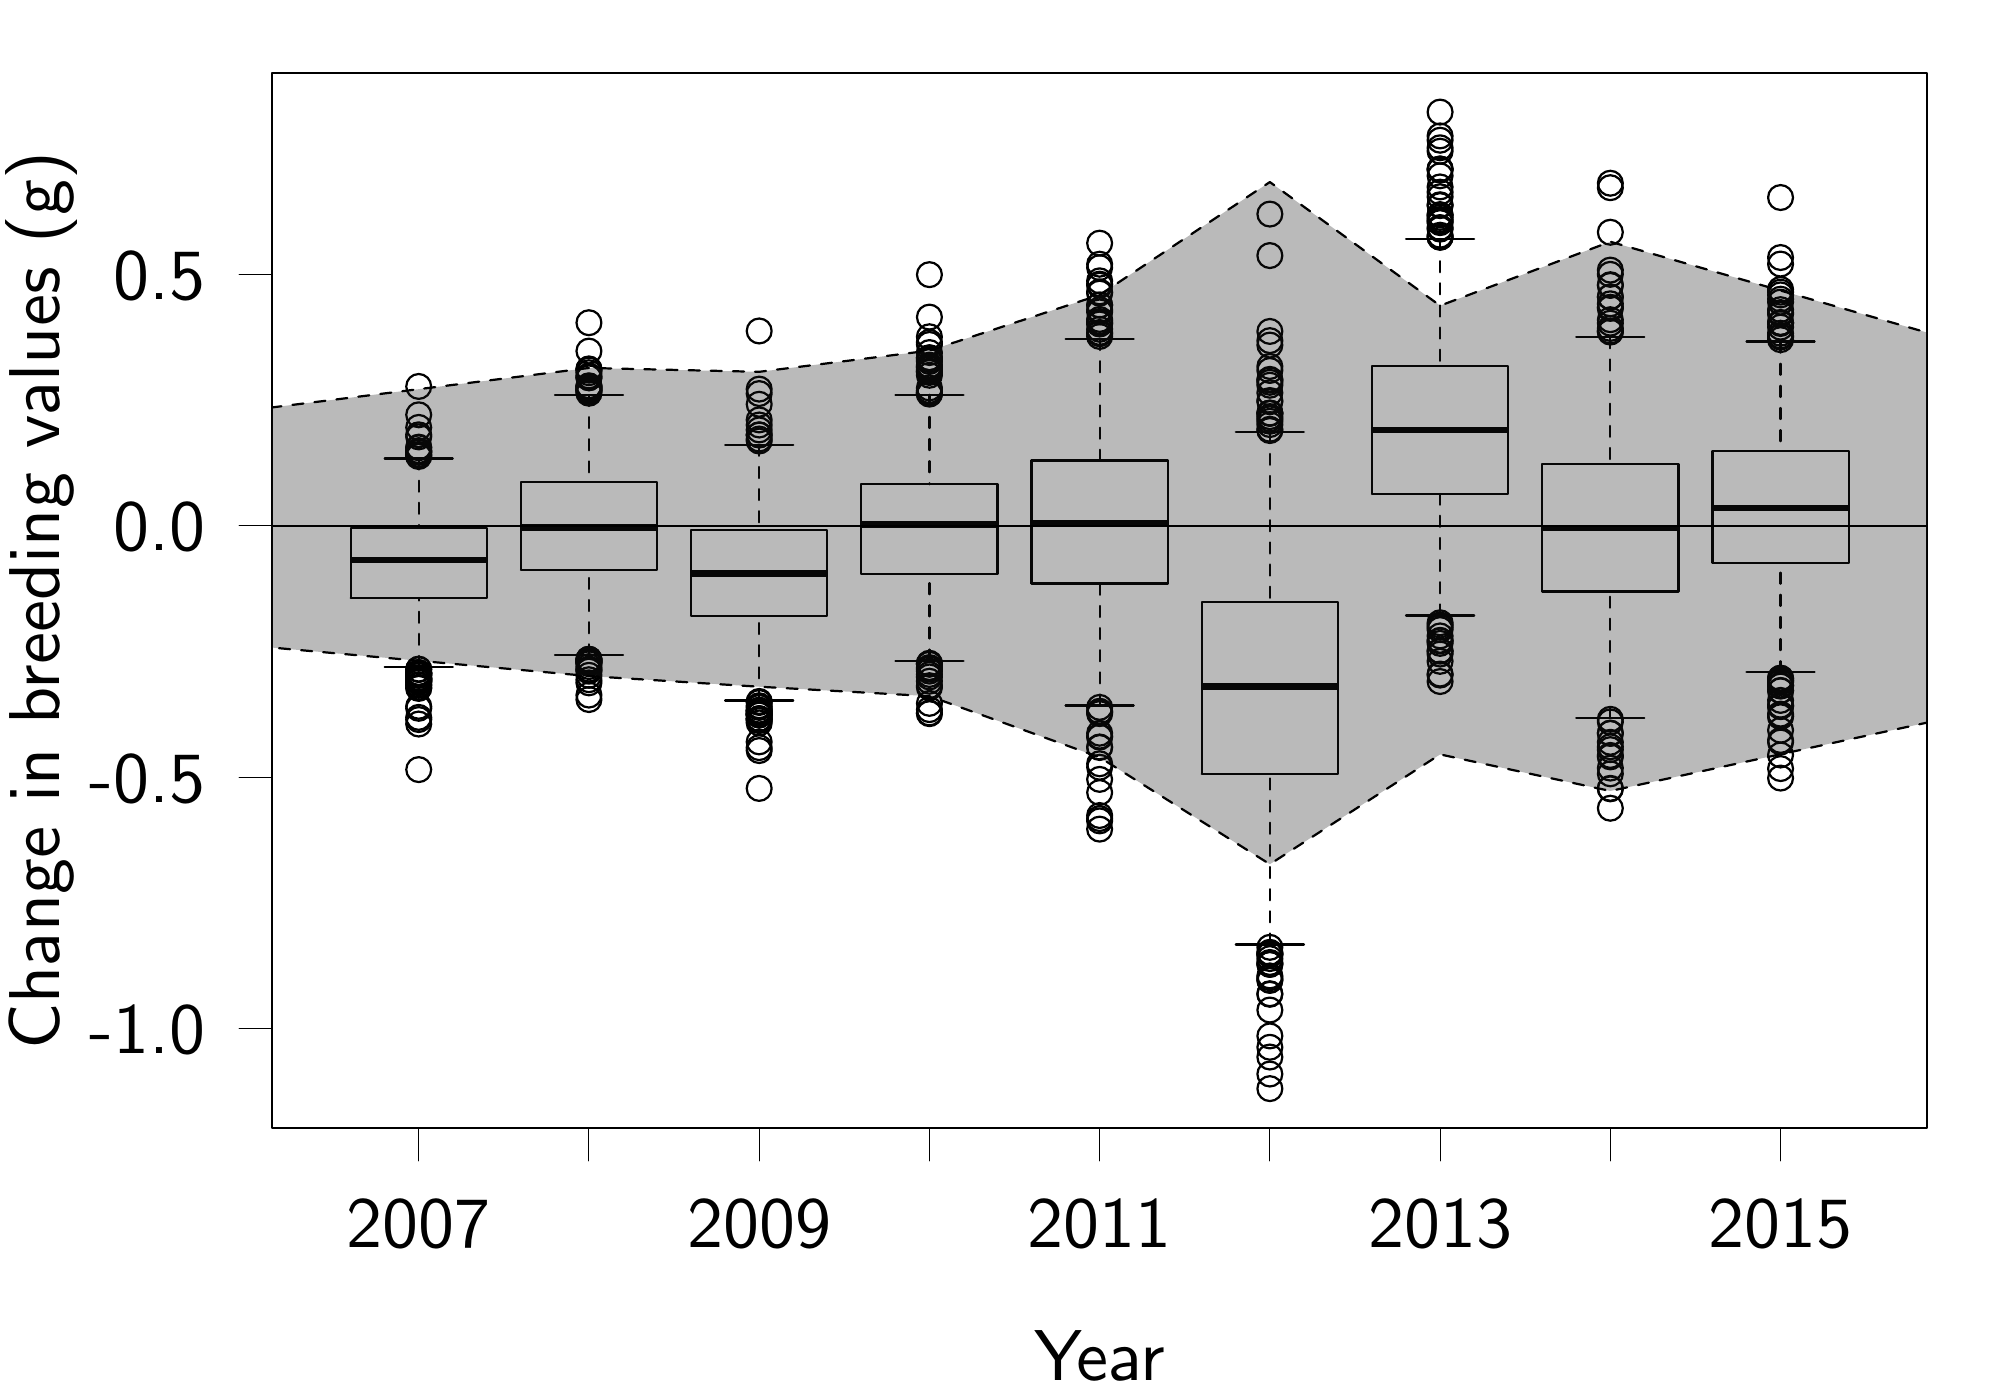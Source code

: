 % Created by tikzDevice version 0.10.1 on 2016-07-22 14:12:04
% !TEX encoding = UTF-8 Unicode
\documentclass{article}
\nonstopmode

\usepackage{tikz}

\usepackage[active,tightpage,psfixbb]{preview}

\PreviewEnvironment{pgfpicture}

\setlength\PreviewBorder{0pt}

\newcommand{\SweaveOpts}[1]{}  % do not interfere with LaTeX
\newcommand{\SweaveInput}[1]{} % because they are not real TeX commands
\newcommand{\Sexpr}[1]{}       % will only be parsed by R



\usepackage{booktabs}

\usepackage{wasysym}
\renewcommand{\familydefault}{\sfdefault}



\begin{document}

\begin{tikzpicture}[x=1pt,y=1pt]
\definecolor{fillColor}{RGB}{255,255,255}
\path[use as bounding box,fill=fillColor,fill opacity=0.00] (0,0) rectangle (722.70,505.89);
\begin{scope}
\path[clip] ( 98.40, 98.40) rectangle (696.30,479.49);
\definecolor{drawColor}{RGB}{0,0,0}

\path[draw=drawColor,line width= 2.4pt,line join=round] (126.70,303.58) -- (175.91,303.58);

\path[draw=drawColor,line width= 0.8pt,dash pattern=on 4pt off 4pt ,line join=round,line cap=round] (151.30,264.86) -- (151.30,289.79);

\path[draw=drawColor,line width= 0.8pt,dash pattern=on 4pt off 4pt ,line join=round,line cap=round] (151.30,340.21) -- (151.30,315.17);

\path[draw=drawColor,line width= 0.8pt,line join=round,line cap=round] (139.00,264.86) -- (163.60,264.86);

\path[draw=drawColor,line width= 0.8pt,line join=round,line cap=round] (139.00,340.21) -- (163.60,340.21);

\path[draw=drawColor,line width= 0.8pt,line join=round,line cap=round] (126.70,289.79) --
	(175.91,289.79) --
	(175.91,315.17) --
	(126.70,315.17) --
	(126.70,289.79);

\path[draw=drawColor,line width= 0.8pt,line join=round,line cap=round] (151.30,258.24) circle (  4.50);

\path[draw=drawColor,line width= 0.8pt,line join=round,line cap=round] (151.30,249.94) circle (  4.50);

\path[draw=drawColor,line width= 0.8pt,line join=round,line cap=round] (151.30,261.02) circle (  4.50);

\path[draw=drawColor,line width= 0.8pt,line join=round,line cap=round] (151.30,259.87) circle (  4.50);

\path[draw=drawColor,line width= 0.8pt,line join=round,line cap=round] (151.30,264.10) circle (  4.50);

\path[draw=drawColor,line width= 0.8pt,line join=round,line cap=round] (151.30,262.54) circle (  4.50);

\path[draw=drawColor,line width= 0.8pt,line join=round,line cap=round] (151.30,262.71) circle (  4.50);

\path[draw=drawColor,line width= 0.8pt,line join=round,line cap=round] (151.30,260.78) circle (  4.50);

\path[draw=drawColor,line width= 0.8pt,line join=round,line cap=round] (151.30,259.31) circle (  4.50);

\path[draw=drawColor,line width= 0.8pt,line join=round,line cap=round] (151.30,260.52) circle (  4.50);

\path[draw=drawColor,line width= 0.8pt,line join=round,line cap=round] (151.30,258.49) circle (  4.50);

\path[draw=drawColor,line width= 0.8pt,line join=round,line cap=round] (151.30,260.10) circle (  4.50);

\path[draw=drawColor,line width= 0.8pt,line join=round,line cap=round] (151.30,263.94) circle (  4.50);

\path[draw=drawColor,line width= 0.8pt,line join=round,line cap=round] (151.30,262.35) circle (  4.50);

\path[draw=drawColor,line width= 0.8pt,line join=round,line cap=round] (151.30,340.94) circle (  4.50);

\path[draw=drawColor,line width= 0.8pt,line join=round,line cap=round] (151.30,262.88) circle (  4.50);

\path[draw=drawColor,line width= 0.8pt,line join=round,line cap=round] (151.30,262.69) circle (  4.50);

\path[draw=drawColor,line width= 0.8pt,line join=round,line cap=round] (151.30,259.59) circle (  4.50);

\path[draw=drawColor,line width= 0.8pt,line join=round,line cap=round] (151.30,342.84) circle (  4.50);

\path[draw=drawColor,line width= 0.8pt,line join=round,line cap=round] (151.30,261.83) circle (  4.50);

\path[draw=drawColor,line width= 0.8pt,line join=round,line cap=round] (151.30,260.34) circle (  4.50);

\path[draw=drawColor,line width= 0.8pt,line join=round,line cap=round] (151.30,366.24) circle (  4.50);

\path[draw=drawColor,line width= 0.8pt,line join=round,line cap=round] (151.30,262.26) circle (  4.50);

\path[draw=drawColor,line width= 0.8pt,line join=round,line cap=round] (151.30,246.66) circle (  4.50);

\path[draw=drawColor,line width= 0.8pt,line join=round,line cap=round] (151.30,343.05) circle (  4.50);

\path[draw=drawColor,line width= 0.8pt,line join=round,line cap=round] (151.30,348.02) circle (  4.50);

\path[draw=drawColor,line width= 0.8pt,line join=round,line cap=round] (151.30,342.46) circle (  4.50);

\path[draw=drawColor,line width= 0.8pt,line join=round,line cap=round] (151.30,257.14) circle (  4.50);

\path[draw=drawColor,line width= 0.8pt,line join=round,line cap=round] (151.30,259.84) circle (  4.50);

\path[draw=drawColor,line width= 0.8pt,line join=round,line cap=round] (151.30,341.67) circle (  4.50);

\path[draw=drawColor,line width= 0.8pt,line join=round,line cap=round] (151.30,257.53) circle (  4.50);

\path[draw=drawColor,line width= 0.8pt,line join=round,line cap=round] (151.30,348.76) circle (  4.50);

\path[draw=drawColor,line width= 0.8pt,line join=round,line cap=round] (151.30,261.88) circle (  4.50);

\path[draw=drawColor,line width= 0.8pt,line join=round,line cap=round] (151.30,227.79) circle (  4.50);

\path[draw=drawColor,line width= 0.8pt,line join=round,line cap=round] (151.30,351.44) circle (  4.50);

\path[draw=drawColor,line width= 0.8pt,line join=round,line cap=round] (151.30,244.26) circle (  4.50);

\path[draw=drawColor,line width= 0.8pt,line join=round,line cap=round] (151.30,341.38) circle (  4.50);

\path[draw=drawColor,line width= 0.8pt,line join=round,line cap=round] (151.30,342.50) circle (  4.50);

\path[draw=drawColor,line width= 0.8pt,line join=round,line cap=round] (151.30,245.88) circle (  4.50);

\path[draw=drawColor,line width= 0.8pt,line join=round,line cap=round] (151.30,356.00) circle (  4.50);

\path[draw=drawColor,line width= 0.8pt,line join=round,line cap=round] (151.30,344.07) circle (  4.50);

\path[draw=drawColor,line width= 0.8pt,line join=round,line cap=round] (151.30,260.68) circle (  4.50);

\path[draw=drawColor,line width= 0.8pt,line join=round,line cap=round] (151.30,250.66) circle (  4.50);

\path[draw=drawColor,line width= 0.8pt,line join=round,line cap=round] (151.30,344.31) circle (  4.50);

\path[draw=drawColor,line width= 2.4pt,line join=round] (188.21,315.28) -- (237.42,315.28);

\path[draw=drawColor,line width= 0.8pt,dash pattern=on 4pt off 4pt ,line join=round,line cap=round] (212.81,269.07) -- (212.81,300.01);

\path[draw=drawColor,line width= 0.8pt,dash pattern=on 4pt off 4pt ,line join=round,line cap=round] (212.81,363.18) -- (212.81,331.61);

\path[draw=drawColor,line width= 0.8pt,line join=round,line cap=round] (200.51,269.07) -- (225.12,269.07);

\path[draw=drawColor,line width= 0.8pt,line join=round,line cap=round] (200.51,363.18) -- (225.12,363.18);

\path[draw=drawColor,line width= 0.8pt,line join=round,line cap=round] (188.21,300.01) --
	(237.42,300.01) --
	(237.42,331.61) --
	(188.21,331.61) --
	(188.21,300.01);

\path[draw=drawColor,line width= 0.8pt,line join=round,line cap=round] (212.81,267.39) circle (  4.50);

\path[draw=drawColor,line width= 0.8pt,line join=round,line cap=round] (212.81,371.20) circle (  4.50);

\path[draw=drawColor,line width= 0.8pt,line join=round,line cap=round] (212.81,366.30) circle (  4.50);

\path[draw=drawColor,line width= 0.8pt,line join=round,line cap=round] (212.81,266.03) circle (  4.50);

\path[draw=drawColor,line width= 0.8pt,line join=round,line cap=round] (212.81,263.80) circle (  4.50);

\path[draw=drawColor,line width= 0.8pt,line join=round,line cap=round] (212.81,267.68) circle (  4.50);

\path[draw=drawColor,line width= 0.8pt,line join=round,line cap=round] (212.81,267.60) circle (  4.50);

\path[draw=drawColor,line width= 0.8pt,line join=round,line cap=round] (212.81,372.15) circle (  4.50);

\path[draw=drawColor,line width= 0.8pt,line join=round,line cap=round] (212.81,266.82) circle (  4.50);

\path[draw=drawColor,line width= 0.8pt,line join=round,line cap=round] (212.81,267.56) circle (  4.50);

\path[draw=drawColor,line width= 0.8pt,line join=round,line cap=round] (212.81,363.80) circle (  4.50);

\path[draw=drawColor,line width= 0.8pt,line join=round,line cap=round] (212.81,379.02) circle (  4.50);

\path[draw=drawColor,line width= 0.8pt,line join=round,line cap=round] (212.81,364.88) circle (  4.50);

\path[draw=drawColor,line width= 0.8pt,line join=round,line cap=round] (212.81,370.06) circle (  4.50);

\path[draw=drawColor,line width= 0.8pt,line join=round,line cap=round] (212.81,389.27) circle (  4.50);

\path[draw=drawColor,line width= 0.8pt,line join=round,line cap=round] (212.81,364.45) circle (  4.50);

\path[draw=drawColor,line width= 0.8pt,line join=round,line cap=round] (212.81,366.48) circle (  4.50);

\path[draw=drawColor,line width= 0.8pt,line join=round,line cap=round] (212.81,372.57) circle (  4.50);

\path[draw=drawColor,line width= 0.8pt,line join=round,line cap=round] (212.81,266.69) circle (  4.50);

\path[draw=drawColor,line width= 0.8pt,line join=round,line cap=round] (212.81,253.11) circle (  4.50);

\path[draw=drawColor,line width= 0.8pt,line join=round,line cap=round] (212.81,365.33) circle (  4.50);

\path[draw=drawColor,line width= 0.8pt,line join=round,line cap=round] (212.81,369.48) circle (  4.50);

\path[draw=drawColor,line width= 0.8pt,line join=round,line cap=round] (212.81,260.27) circle (  4.50);

\path[draw=drawColor,line width= 0.8pt,line join=round,line cap=round] (212.81,369.35) circle (  4.50);

\path[draw=drawColor,line width= 0.8pt,line join=round,line cap=round] (212.81,365.90) circle (  4.50);

\path[draw=drawColor,line width= 0.8pt,line join=round,line cap=round] (212.81,259.15) circle (  4.50);

\path[draw=drawColor,line width= 0.8pt,line join=round,line cap=round] (212.81,263.36) circle (  4.50);

\path[draw=drawColor,line width= 0.8pt,line join=round,line cap=round] (212.81,264.14) circle (  4.50);

\path[draw=drawColor,line width= 0.8pt,line join=round,line cap=round] (212.81,365.07) circle (  4.50);

\path[draw=drawColor,line width= 0.8pt,line join=round,line cap=round] (212.81,266.49) circle (  4.50);

\path[draw=drawColor,line width= 0.8pt,line join=round,line cap=round] (212.81,372.30) circle (  4.50);

\path[draw=drawColor,line width= 0.8pt,line join=round,line cap=round] (212.81,265.03) circle (  4.50);

\path[draw=drawColor,line width= 0.8pt,line join=round,line cap=round] (212.81,261.87) circle (  4.50);

\path[draw=drawColor,line width= 0.8pt,line join=round,line cap=round] (212.81,366.13) circle (  4.50);

\path[draw=drawColor,line width= 0.8pt,line join=round,line cap=round] (212.81,254.72) circle (  4.50);

\path[draw=drawColor,line width= 0.8pt,line join=round,line cap=round] (212.81,266.72) circle (  4.50);

\path[draw=drawColor,line width= 0.8pt,line join=round,line cap=round] (212.81,365.04) circle (  4.50);

\path[draw=drawColor,line width= 2.4pt,line join=round] (249.72,298.64) -- (298.93,298.64);

\path[draw=drawColor,line width= 0.8pt,dash pattern=on 4pt off 4pt ,line join=round,line cap=round] (274.33,252.75) -- (274.33,283.43);

\path[draw=drawColor,line width= 0.8pt,dash pattern=on 4pt off 4pt ,line join=round,line cap=round] (274.33,345.16) -- (274.33,314.34);

\path[draw=drawColor,line width= 0.8pt,line join=round,line cap=round] (262.02,252.75) -- (286.63,252.75);

\path[draw=drawColor,line width= 0.8pt,line join=round,line cap=round] (262.02,345.16) -- (286.63,345.16);

\path[draw=drawColor,line width= 0.8pt,line join=round,line cap=round] (249.72,283.43) --
	(298.93,283.43) --
	(298.93,314.34) --
	(249.72,314.34) --
	(249.72,283.43);

\path[draw=drawColor,line width= 0.8pt,line join=round,line cap=round] (274.33,247.51) circle (  4.50);

\path[draw=drawColor,line width= 0.8pt,line join=round,line cap=round] (274.33,237.81) circle (  4.50);

\path[draw=drawColor,line width= 0.8pt,line join=round,line cap=round] (274.33,348.68) circle (  4.50);

\path[draw=drawColor,line width= 0.8pt,line join=round,line cap=round] (274.33,246.12) circle (  4.50);

\path[draw=drawColor,line width= 0.8pt,line join=round,line cap=round] (274.33,247.59) circle (  4.50);

\path[draw=drawColor,line width= 0.8pt,line join=round,line cap=round] (274.33,248.08) circle (  4.50);

\path[draw=drawColor,line width= 0.8pt,line join=round,line cap=round] (274.33,234.68) circle (  4.50);

\path[draw=drawColor,line width= 0.8pt,line join=round,line cap=round] (274.33,365.28) circle (  4.50);

\path[draw=drawColor,line width= 0.8pt,line join=round,line cap=round] (274.33,249.15) circle (  4.50);

\path[draw=drawColor,line width= 0.8pt,line join=round,line cap=round] (274.33,359.80) circle (  4.50);

\path[draw=drawColor,line width= 0.8pt,line join=round,line cap=round] (274.33,352.31) circle (  4.50);

\path[draw=drawColor,line width= 0.8pt,line join=round,line cap=round] (274.33,350.53) circle (  4.50);

\path[draw=drawColor,line width= 0.8pt,line join=round,line cap=round] (274.33,250.87) circle (  4.50);

\path[draw=drawColor,line width= 0.8pt,line join=round,line cap=round] (274.33,348.77) circle (  4.50);

\path[draw=drawColor,line width= 0.8pt,line join=round,line cap=round] (274.33,246.23) circle (  4.50);

\path[draw=drawColor,line width= 0.8pt,line join=round,line cap=round] (274.33,248.63) circle (  4.50);

\path[draw=drawColor,line width= 0.8pt,line join=round,line cap=round] (274.33,220.99) circle (  4.50);

\path[draw=drawColor,line width= 0.8pt,line join=round,line cap=round] (274.33,250.25) circle (  4.50);

\path[draw=drawColor,line width= 0.8pt,line join=round,line cap=round] (274.33,347.24) circle (  4.50);

\path[draw=drawColor,line width= 0.8pt,line join=round,line cap=round] (274.33,235.73) circle (  4.50);

\path[draw=drawColor,line width= 0.8pt,line join=round,line cap=round] (274.33,247.66) circle (  4.50);

\path[draw=drawColor,line width= 0.8pt,line join=round,line cap=round] (274.33,246.13) circle (  4.50);

\path[draw=drawColor,line width= 0.8pt,line join=round,line cap=round] (274.33,249.27) circle (  4.50);

\path[draw=drawColor,line width= 0.8pt,line join=round,line cap=round] (274.33,248.15) circle (  4.50);

\path[draw=drawColor,line width= 0.8pt,line join=round,line cap=round] (274.33,252.04) circle (  4.50);

\path[draw=drawColor,line width= 0.8pt,line join=round,line cap=round] (274.33,245.50) circle (  4.50);

\path[draw=drawColor,line width= 0.8pt,line join=round,line cap=round] (274.33,252.42) circle (  4.50);

\path[draw=drawColor,line width= 0.8pt,line join=round,line cap=round] (274.33,346.52) circle (  4.50);

\path[draw=drawColor,line width= 0.8pt,line join=round,line cap=round] (274.33,354.15) circle (  4.50);

\path[draw=drawColor,line width= 0.8pt,line join=round,line cap=round] (274.33,247.68) circle (  4.50);

\path[draw=drawColor,line width= 0.8pt,line join=round,line cap=round] (274.33,363.67) circle (  4.50);

\path[draw=drawColor,line width= 0.8pt,line join=round,line cap=round] (274.33,244.65) circle (  4.50);

\path[draw=drawColor,line width= 0.8pt,line join=round,line cap=round] (274.33,248.99) circle (  4.50);

\path[draw=drawColor,line width= 0.8pt,line join=round,line cap=round] (274.33,386.29) circle (  4.50);

\path[draw=drawColor,line width= 2.4pt,line join=round] (311.23,316.25) -- (360.44,316.25);

\path[draw=drawColor,line width= 0.8pt,dash pattern=on 4pt off 4pt ,line join=round,line cap=round] (335.84,267.17) -- (335.84,298.58);

\path[draw=drawColor,line width= 0.8pt,dash pattern=on 4pt off 4pt ,line join=round,line cap=round] (335.84,363.24) -- (335.84,330.92);

\path[draw=drawColor,line width= 0.8pt,line join=round,line cap=round] (323.54,267.17) -- (348.14,267.17);

\path[draw=drawColor,line width= 0.8pt,line join=round,line cap=round] (323.54,363.24) -- (348.14,363.24);

\path[draw=drawColor,line width= 0.8pt,line join=round,line cap=round] (311.23,298.58) --
	(360.44,298.58) --
	(360.44,330.92) --
	(311.23,330.92) --
	(311.23,298.58);

\path[draw=drawColor,line width= 0.8pt,line join=round,line cap=round] (335.84,363.90) circle (  4.50);

\path[draw=drawColor,line width= 0.8pt,line join=round,line cap=round] (335.84,365.69) circle (  4.50);

\path[draw=drawColor,line width= 0.8pt,line join=round,line cap=round] (335.84,381.42) circle (  4.50);

\path[draw=drawColor,line width= 0.8pt,line join=round,line cap=round] (335.84,363.78) circle (  4.50);

\path[draw=drawColor,line width= 0.8pt,line join=round,line cap=round] (335.84,376.61) circle (  4.50);

\path[draw=drawColor,line width= 0.8pt,line join=round,line cap=round] (335.84,391.30) circle (  4.50);

\path[draw=drawColor,line width= 0.8pt,line join=round,line cap=round] (335.84,373.94) circle (  4.50);

\path[draw=drawColor,line width= 0.8pt,line join=round,line cap=round] (335.84,384.20) circle (  4.50);

\path[draw=drawColor,line width= 0.8pt,line join=round,line cap=round] (335.84,264.67) circle (  4.50);

\path[draw=drawColor,line width= 0.8pt,line join=round,line cap=round] (335.84,251.73) circle (  4.50);

\path[draw=drawColor,line width= 0.8pt,line join=round,line cap=round] (335.84,263.37) circle (  4.50);

\path[draw=drawColor,line width= 0.8pt,line join=round,line cap=round] (335.84,262.16) circle (  4.50);

\path[draw=drawColor,line width= 0.8pt,line join=round,line cap=round] (335.84,258.11) circle (  4.50);

\path[draw=drawColor,line width= 0.8pt,line join=round,line cap=round] (335.84,372.51) circle (  4.50);

\path[draw=drawColor,line width= 0.8pt,line join=round,line cap=round] (335.84,376.57) circle (  4.50);

\path[draw=drawColor,line width= 0.8pt,line join=round,line cap=round] (335.84,364.00) circle (  4.50);

\path[draw=drawColor,line width= 0.8pt,line join=round,line cap=round] (335.84,264.11) circle (  4.50);

\path[draw=drawColor,line width= 0.8pt,line join=round,line cap=round] (335.84,364.75) circle (  4.50);

\path[draw=drawColor,line width= 0.8pt,line join=round,line cap=round] (335.84,363.48) circle (  4.50);

\path[draw=drawColor,line width= 0.8pt,line join=round,line cap=round] (335.84,371.80) circle (  4.50);

\path[draw=drawColor,line width= 0.8pt,line join=round,line cap=round] (335.84,257.51) circle (  4.50);

\path[draw=drawColor,line width= 0.8pt,line join=round,line cap=round] (335.84,370.29) circle (  4.50);

\path[draw=drawColor,line width= 0.8pt,line join=round,line cap=round] (335.84,248.27) circle (  4.50);

\path[draw=drawColor,line width= 0.8pt,line join=round,line cap=round] (335.84,265.87) circle (  4.50);

\path[draw=drawColor,line width= 0.8pt,line join=round,line cap=round] (335.84,259.73) circle (  4.50);

\path[draw=drawColor,line width= 0.8pt,line join=round,line cap=round] (335.84,249.47) circle (  4.50);

\path[draw=drawColor,line width= 0.8pt,line join=round,line cap=round] (335.84,382.21) circle (  4.50);

\path[draw=drawColor,line width= 0.8pt,line join=round,line cap=round] (335.84,261.27) circle (  4.50);

\path[draw=drawColor,line width= 0.8pt,line join=round,line cap=round] (335.84,375.90) circle (  4.50);

\path[draw=drawColor,line width= 0.8pt,line join=round,line cap=round] (335.84,266.22) circle (  4.50);

\path[draw=drawColor,line width= 0.8pt,line join=round,line cap=round] (335.84,378.49) circle (  4.50);

\path[draw=drawColor,line width= 0.8pt,line join=round,line cap=round] (335.84,248.01) circle (  4.50);

\path[draw=drawColor,line width= 0.8pt,line join=round,line cap=round] (335.84,373.16) circle (  4.50);

\path[draw=drawColor,line width= 0.8pt,line join=round,line cap=round] (335.84,265.97) circle (  4.50);

\path[draw=drawColor,line width= 0.8pt,line join=round,line cap=round] (335.84,375.25) circle (  4.50);

\path[draw=drawColor,line width= 0.8pt,line join=round,line cap=round] (335.84,406.64) circle (  4.50);

\path[draw=drawColor,line width= 0.8pt,line join=round,line cap=round] (335.84,371.29) circle (  4.50);

\path[draw=drawColor,line width= 0.8pt,line join=round,line cap=round] (335.84,371.66) circle (  4.50);

\path[draw=drawColor,line width= 0.8pt,line join=round,line cap=round] (335.84,373.37) circle (  4.50);

\path[draw=drawColor,line width= 0.8pt,line join=round,line cap=round] (335.84,364.52) circle (  4.50);

\path[draw=drawColor,line width= 2.4pt,line join=round] (372.75,316.84) -- (421.95,316.84);

\path[draw=drawColor,line width= 0.8pt,dash pattern=on 4pt off 4pt ,line join=round,line cap=round] (397.35,250.94) -- (397.35,295.00);

\path[draw=drawColor,line width= 0.8pt,dash pattern=on 4pt off 4pt ,line join=round,line cap=round] (397.35,383.36) -- (397.35,339.51);

\path[draw=drawColor,line width= 0.8pt,line join=round,line cap=round] (385.05,250.94) -- (409.65,250.94);

\path[draw=drawColor,line width= 0.8pt,line join=round,line cap=round] (385.05,383.36) -- (409.65,383.36);

\path[draw=drawColor,line width= 0.8pt,line join=round,line cap=round] (372.75,295.00) --
	(421.95,295.00) --
	(421.95,339.51) --
	(372.75,339.51) --
	(372.75,295.00);

\path[draw=drawColor,line width= 0.8pt,line join=round,line cap=round] (397.35,239.86) circle (  4.50);

\path[draw=drawColor,line width= 0.8pt,line join=round,line cap=round] (397.35,385.75) circle (  4.50);

\path[draw=drawColor,line width= 0.8pt,line join=round,line cap=round] (397.35,250.28) circle (  4.50);

\path[draw=drawColor,line width= 0.8pt,line join=round,line cap=round] (397.35,384.31) circle (  4.50);

\path[draw=drawColor,line width= 0.8pt,line join=round,line cap=round] (397.35,224.26) circle (  4.50);

\path[draw=drawColor,line width= 0.8pt,line join=round,line cap=round] (397.35,404.40) circle (  4.50);

\path[draw=drawColor,line width= 0.8pt,line join=round,line cap=round] (397.35,219.50) circle (  4.50);

\path[draw=drawColor,line width= 0.8pt,line join=round,line cap=round] (397.35,239.53) circle (  4.50);

\path[draw=drawColor,line width= 0.8pt,line join=round,line cap=round] (397.35,209.26) circle (  4.50);

\path[draw=drawColor,line width= 0.8pt,line join=round,line cap=round] (397.35,390.46) circle (  4.50);

\path[draw=drawColor,line width= 0.8pt,line join=round,line cap=round] (397.35,248.88) circle (  4.50);

\path[draw=drawColor,line width= 0.8pt,line join=round,line cap=round] (397.35,389.18) circle (  4.50);

\path[draw=drawColor,line width= 0.8pt,line join=round,line cap=round] (397.35,240.94) circle (  4.50);

\path[draw=drawColor,line width= 0.8pt,line join=round,line cap=round] (397.35,235.96) circle (  4.50);

\path[draw=drawColor,line width= 0.8pt,line join=round,line cap=round] (397.35,400.41) circle (  4.50);

\path[draw=drawColor,line width= 0.8pt,line join=round,line cap=round] (397.35,402.80) circle (  4.50);

\path[draw=drawColor,line width= 0.8pt,line join=round,line cap=round] (397.35,385.27) circle (  4.50);

\path[draw=drawColor,line width= 0.8pt,line join=round,line cap=round] (397.35,418.01) circle (  4.50);

\path[draw=drawColor,line width= 0.8pt,line join=round,line cap=round] (397.35,228.65) circle (  4.50);

\path[draw=drawColor,line width= 0.8pt,line join=round,line cap=round] (397.35,403.22) circle (  4.50);

\path[draw=drawColor,line width= 0.8pt,line join=round,line cap=round] (397.35,248.59) circle (  4.50);

\path[draw=drawColor,line width= 0.8pt,line join=round,line cap=round] (397.35,399.95) circle (  4.50);

\path[draw=drawColor,line width= 0.8pt,line join=round,line cap=round] (397.35,393.97) circle (  4.50);

\path[draw=drawColor,line width= 0.8pt,line join=round,line cap=round] (397.35,409.18) circle (  4.50);

\path[draw=drawColor,line width= 0.8pt,line join=round,line cap=round] (397.35,388.80) circle (  4.50);

\path[draw=drawColor,line width= 0.8pt,line join=round,line cap=round] (397.35,229.90) circle (  4.50);

\path[draw=drawColor,line width= 0.8pt,line join=round,line cap=round] (397.35,395.63) circle (  4.50);

\path[draw=drawColor,line width= 0.8pt,line join=round,line cap=round] (397.35,206.28) circle (  4.50);

\path[draw=drawColor,line width= 0.8pt,line join=round,line cap=round] (397.35,389.72) circle (  4.50);

\path[draw=drawColor,line width= 0.8pt,line join=round,line cap=round] (397.35,210.09) circle (  4.50);

\path[draw=drawColor,line width= 0.8pt,line join=round,line cap=round] (397.35,248.04) circle (  4.50);

\path[draw=drawColor,line width= 0.8pt,line join=round,line cap=round] (397.35,393.17) circle (  4.50);

\path[draw=drawColor,line width= 0.8pt,line join=round,line cap=round] (397.35,386.89) circle (  4.50);

\path[draw=drawColor,line width= 0.8pt,line join=round,line cap=round] (397.35,211.20) circle (  4.50);

\path[draw=drawColor,line width= 0.8pt,line join=round,line cap=round] (397.35,395.64) circle (  4.50);

\path[draw=drawColor,line width= 0.8pt,line join=round,line cap=round] (397.35,410.41) circle (  4.50);

\path[draw=drawColor,line width= 0.8pt,line join=round,line cap=round] (397.35,235.78) circle (  4.50);

\path[draw=drawColor,line width= 2.4pt,line join=round] (434.26,257.83) -- (483.47,257.83);

\path[draw=drawColor,line width= 0.8pt,dash pattern=on 4pt off 4pt ,line join=round,line cap=round] (458.86,164.59) -- (458.86,226.27);

\path[draw=drawColor,line width= 0.8pt,dash pattern=on 4pt off 4pt ,line join=round,line cap=round] (458.86,349.89) -- (458.86,288.24);

\path[draw=drawColor,line width= 0.8pt,line join=round,line cap=round] (446.56,164.59) -- (471.16,164.59);

\path[draw=drawColor,line width= 0.8pt,line join=round,line cap=round] (446.56,349.89) -- (471.16,349.89);

\path[draw=drawColor,line width= 0.8pt,line join=round,line cap=round] (434.26,226.27) --
	(483.47,226.27) --
	(483.47,288.24) --
	(434.26,288.24) --
	(434.26,226.27);

\path[draw=drawColor,line width= 0.8pt,line join=round,line cap=round] (458.86,356.53) circle (  4.50);

\path[draw=drawColor,line width= 0.8pt,line join=round,line cap=round] (458.86,356.55) circle (  4.50);

\path[draw=drawColor,line width= 0.8pt,line join=round,line cap=round] (458.86,160.95) circle (  4.50);

\path[draw=drawColor,line width= 0.8pt,line join=round,line cap=round] (458.86,355.33) circle (  4.50);

\path[draw=drawColor,line width= 0.8pt,line join=round,line cap=round] (458.86,158.09) circle (  4.50);

\path[draw=drawColor,line width= 0.8pt,line join=round,line cap=round] (458.86,163.57) circle (  4.50);

\path[draw=drawColor,line width= 0.8pt,line join=round,line cap=round] (458.86,350.32) circle (  4.50);

\path[draw=drawColor,line width= 0.8pt,line join=round,line cap=round] (458.86,161.03) circle (  4.50);

\path[draw=drawColor,line width= 0.8pt,line join=round,line cap=round] (458.86,373.46) circle (  4.50);

\path[draw=drawColor,line width= 0.8pt,line join=round,line cap=round] (458.86,131.55) circle (  4.50);

\path[draw=drawColor,line width= 0.8pt,line join=round,line cap=round] (458.86,352.47) circle (  4.50);

\path[draw=drawColor,line width= 0.8pt,line join=round,line cap=round] (458.86,381.19) circle (  4.50);

\path[draw=drawColor,line width= 0.8pt,line join=round,line cap=round] (458.86,356.64) circle (  4.50);

\path[draw=drawColor,line width= 0.8pt,line join=round,line cap=round] (458.86,366.68) circle (  4.50);

\path[draw=drawColor,line width= 0.8pt,line join=round,line cap=round] (458.86,367.74) circle (  4.50);

\path[draw=drawColor,line width= 0.8pt,line join=round,line cap=round] (458.86,161.77) circle (  4.50);

\path[draw=drawColor,line width= 0.8pt,line join=round,line cap=round] (458.86,353.66) circle (  4.50);

\path[draw=drawColor,line width= 0.8pt,line join=round,line cap=round] (458.86,368.53) circle (  4.50);

\path[draw=drawColor,line width= 0.8pt,line join=round,line cap=round] (458.86,382.80) circle (  4.50);

\path[draw=drawColor,line width= 0.8pt,line join=round,line cap=round] (458.86,386.12) circle (  4.50);

\path[draw=drawColor,line width= 0.8pt,line join=round,line cap=round] (458.86,159.50) circle (  4.50);

\path[draw=drawColor,line width= 0.8pt,line join=round,line cap=round] (458.86,112.51) circle (  4.50);

\path[draw=drawColor,line width= 0.8pt,line join=round,line cap=round] (458.86,146.61) circle (  4.50);

\path[draw=drawColor,line width= 0.8pt,line join=round,line cap=round] (458.86,153.23) circle (  4.50);

\path[draw=drawColor,line width= 0.8pt,line join=round,line cap=round] (458.86,151.62) circle (  4.50);

\path[draw=drawColor,line width= 0.8pt,line join=round,line cap=round] (458.86,354.55) circle (  4.50);

\path[draw=drawColor,line width= 0.8pt,line join=round,line cap=round] (458.86,360.71) circle (  4.50);

\path[draw=drawColor,line width= 0.8pt,line join=round,line cap=round] (458.86,123.93) circle (  4.50);

\path[draw=drawColor,line width= 0.8pt,line join=round,line cap=round] (458.86,361.16) circle (  4.50);

\path[draw=drawColor,line width= 0.8pt,line join=round,line cap=round] (458.86,350.78) circle (  4.50);

\path[draw=drawColor,line width= 0.8pt,line join=round,line cap=round] (458.86,140.91) circle (  4.50);

\path[draw=drawColor,line width= 0.8pt,line join=round,line cap=round] (458.86,146.80) circle (  4.50);

\path[draw=drawColor,line width= 0.8pt,line join=round,line cap=round] (458.86,157.39) circle (  4.50);

\path[draw=drawColor,line width= 0.8pt,line join=round,line cap=round] (458.86,368.80) circle (  4.50);

\path[draw=drawColor,line width= 0.8pt,line join=round,line cap=round] (458.86,151.79) circle (  4.50);

\path[draw=drawColor,line width= 0.8pt,line join=round,line cap=round] (458.86,152.57) circle (  4.50);

\path[draw=drawColor,line width= 0.8pt,line join=round,line cap=round] (458.86,363.96) circle (  4.50);

\path[draw=drawColor,line width= 0.8pt,line join=round,line cap=round] (458.86,372.02) circle (  4.50);

\path[draw=drawColor,line width= 0.8pt,line join=round,line cap=round] (458.86,413.54) circle (  4.50);

\path[draw=drawColor,line width= 0.8pt,line join=round,line cap=round] (458.86,161.20) circle (  4.50);

\path[draw=drawColor,line width= 0.8pt,line join=round,line cap=round] (458.86,428.53) circle (  4.50);

\path[draw=drawColor,line width= 0.8pt,line join=round,line cap=round] (458.86,157.47) circle (  4.50);

\path[draw=drawColor,line width= 0.8pt,line join=round,line cap=round] (458.86,117.79) circle (  4.50);

\path[draw=drawColor,line width= 0.8pt,line join=round,line cap=round] (458.86,127.45) circle (  4.50);

\path[draw=drawColor,line width= 2.4pt,line join=round] (495.77,350.45) -- (544.98,350.45);

\path[draw=drawColor,line width= 0.8pt,dash pattern=on 4pt off 4pt ,line join=round,line cap=round] (520.37,283.51) -- (520.37,327.37);

\path[draw=drawColor,line width= 0.8pt,dash pattern=on 4pt off 4pt ,line join=round,line cap=round] (520.37,419.52) -- (520.37,373.68);

\path[draw=drawColor,line width= 0.8pt,line join=round,line cap=round] (508.07,283.51) -- (532.68,283.51);

\path[draw=drawColor,line width= 0.8pt,line join=round,line cap=round] (508.07,419.52) -- (532.68,419.52);

\path[draw=drawColor,line width= 0.8pt,line join=round,line cap=round] (495.77,327.37) --
	(544.98,327.37) --
	(544.98,373.68) --
	(495.77,373.68) --
	(495.77,327.37);

\path[draw=drawColor,line width= 0.8pt,line join=round,line cap=round] (520.37,269.54) circle (  4.50);

\path[draw=drawColor,line width= 0.8pt,line join=round,line cap=round] (520.37,442.36) circle (  4.50);

\path[draw=drawColor,line width= 0.8pt,line join=round,line cap=round] (520.37,280.05) circle (  4.50);

\path[draw=drawColor,line width= 0.8pt,line join=round,line cap=round] (520.37,455.21) circle (  4.50);

\path[draw=drawColor,line width= 0.8pt,line join=round,line cap=round] (520.37,431.59) circle (  4.50);

\path[draw=drawColor,line width= 0.8pt,line join=round,line cap=round] (520.37,425.44) circle (  4.50);

\path[draw=drawColor,line width= 0.8pt,line join=round,line cap=round] (520.37,452.48) circle (  4.50);

\path[draw=drawColor,line width= 0.8pt,line join=round,line cap=round] (520.37,266.91) circle (  4.50);

\path[draw=drawColor,line width= 0.8pt,line join=round,line cap=round] (520.37,444.80) circle (  4.50);

\path[draw=drawColor,line width= 0.8pt,line join=round,line cap=round] (520.37,280.85) circle (  4.50);

\path[draw=drawColor,line width= 0.8pt,line join=round,line cap=round] (520.37,270.66) circle (  4.50);

\path[draw=drawColor,line width= 0.8pt,line join=round,line cap=round] (520.37,262.32) circle (  4.50);

\path[draw=drawColor,line width= 0.8pt,line join=round,line cap=round] (520.37,465.38) circle (  4.50);

\path[draw=drawColor,line width= 0.8pt,line join=round,line cap=round] (520.37,423.66) circle (  4.50);

\path[draw=drawColor,line width= 0.8pt,line join=round,line cap=round] (520.37,444.83) circle (  4.50);

\path[draw=drawColor,line width= 0.8pt,line join=round,line cap=round] (520.37,273.40) circle (  4.50);

\path[draw=drawColor,line width= 0.8pt,line join=round,line cap=round] (520.37,428.20) circle (  4.50);

\path[draw=drawColor,line width= 0.8pt,line join=round,line cap=round] (520.37,259.62) circle (  4.50);

\path[draw=drawColor,line width= 0.8pt,line join=round,line cap=round] (520.37,438.33) circle (  4.50);

\path[draw=drawColor,line width= 0.8pt,line join=round,line cap=round] (520.37,427.33) circle (  4.50);

\path[draw=drawColor,line width= 0.8pt,line join=round,line cap=round] (520.37,274.50) circle (  4.50);

\path[draw=drawColor,line width= 0.8pt,line join=round,line cap=round] (520.37,434.79) circle (  4.50);

\path[draw=drawColor,line width= 0.8pt,line join=round,line cap=round] (520.37,279.22) circle (  4.50);

\path[draw=drawColor,line width= 0.8pt,line join=round,line cap=round] (520.37,436.44) circle (  4.50);

\path[draw=drawColor,line width= 0.8pt,line join=round,line cap=round] (520.37,420.18) circle (  4.50);

\path[draw=drawColor,line width= 0.8pt,line join=round,line cap=round] (520.37,428.32) circle (  4.50);

\path[draw=drawColor,line width= 0.8pt,line join=round,line cap=round] (520.37,456.76) circle (  4.50);

\path[draw=drawColor,line width= 0.8pt,line join=round,line cap=round] (520.37,420.18) circle (  4.50);

\path[draw=drawColor,line width= 0.8pt,line join=round,line cap=round] (520.37,451.24) circle (  4.50);

\path[draw=drawColor,line width= 0.8pt,line join=round,line cap=round] (520.37,426.57) circle (  4.50);

\path[draw=drawColor,line width= 0.8pt,line join=round,line cap=round] (520.37,431.89) circle (  4.50);

\path[draw=drawColor,line width= 0.8pt,line join=round,line cap=round] (520.37,444.41) circle (  4.50);

\path[draw=drawColor,line width= 0.8pt,line join=round,line cap=round] (520.37,420.89) circle (  4.50);

\path[draw=drawColor,line width= 0.8pt,line join=round,line cap=round] (520.37,276.09) circle (  4.50);

\path[draw=drawColor,line width= 0.8pt,line join=round,line cap=round] (520.37,261.95) circle (  4.50);

\path[draw=drawColor,line width= 0.8pt,line join=round,line cap=round] (520.37,274.26) circle (  4.50);

\path[draw=drawColor,line width= 0.8pt,line join=round,line cap=round] (520.37,278.39) circle (  4.50);

\path[draw=drawColor,line width= 0.8pt,line join=round,line cap=round] (520.37,425.95) circle (  4.50);

\path[draw=drawColor,line width= 0.8pt,line join=round,line cap=round] (520.37,270.67) circle (  4.50);

\path[draw=drawColor,line width= 0.8pt,line join=round,line cap=round] (520.37,423.09) circle (  4.50);

\path[draw=drawColor,line width= 2.4pt,line join=round] (557.28,315.11) -- (606.49,315.11);

\path[draw=drawColor,line width= 0.8pt,dash pattern=on 4pt off 4pt ,line join=round,line cap=round] (581.89,246.30) -- (581.89,292.12);

\path[draw=drawColor,line width= 0.8pt,dash pattern=on 4pt off 4pt ,line join=round,line cap=round] (581.89,384.01) -- (581.89,338.13);

\path[draw=drawColor,line width= 0.8pt,line join=round,line cap=round] (569.58,246.30) -- (594.19,246.30);

\path[draw=drawColor,line width= 0.8pt,line join=round,line cap=round] (569.58,384.01) -- (594.19,384.01);

\path[draw=drawColor,line width= 0.8pt,line join=round,line cap=round] (557.28,292.12) --
	(606.49,292.12) --
	(606.49,338.13) --
	(557.28,338.13) --
	(557.28,292.12);

\path[draw=drawColor,line width= 0.8pt,line join=round,line cap=round] (581.89,398.55) circle (  4.50);

\path[draw=drawColor,line width= 0.8pt,line join=round,line cap=round] (581.89,406.75) circle (  4.50);

\path[draw=drawColor,line width= 0.8pt,line join=round,line cap=round] (581.89,421.96) circle (  4.50);

\path[draw=drawColor,line width= 0.8pt,line join=round,line cap=round] (581.89,438.06) circle (  4.50);

\path[draw=drawColor,line width= 0.8pt,line join=round,line cap=round] (581.89,386.14) circle (  4.50);

\path[draw=drawColor,line width= 0.8pt,line join=round,line cap=round] (581.89,439.67) circle (  4.50);

\path[draw=drawColor,line width= 0.8pt,line join=round,line cap=round] (581.89,403.00) circle (  4.50);

\path[draw=drawColor,line width= 0.8pt,line join=round,line cap=round] (581.89,387.20) circle (  4.50);

\path[draw=drawColor,line width= 0.8pt,line join=round,line cap=round] (581.89,402.74) circle (  4.50);

\path[draw=drawColor,line width= 0.8pt,line join=round,line cap=round] (581.89,394.87) circle (  4.50);

\path[draw=drawColor,line width= 0.8pt,line join=round,line cap=round] (581.89,232.91) circle (  4.50);

\path[draw=drawColor,line width= 0.8pt,line join=round,line cap=round] (581.89,240.99) circle (  4.50);

\path[draw=drawColor,line width= 0.8pt,line join=round,line cap=round] (581.89,389.11) circle (  4.50);

\path[draw=drawColor,line width= 0.8pt,line join=round,line cap=round] (581.89,240.86) circle (  4.50);

\path[draw=drawColor,line width= 0.8pt,line join=round,line cap=round] (581.89,213.83) circle (  4.50);

\path[draw=drawColor,line width= 0.8pt,line join=round,line cap=round] (581.89,236.04) circle (  4.50);

\path[draw=drawColor,line width= 0.8pt,line join=round,line cap=round] (581.89,221.02) circle (  4.50);

\path[draw=drawColor,line width= 0.8pt,line join=round,line cap=round] (581.89,390.36) circle (  4.50);

\path[draw=drawColor,line width= 0.8pt,line join=round,line cap=round] (581.89,385.89) circle (  4.50);

\path[draw=drawColor,line width= 0.8pt,line join=round,line cap=round] (581.89,220.84) circle (  4.50);

\path[draw=drawColor,line width= 0.8pt,line join=round,line cap=round] (581.89,394.45) circle (  4.50);

\path[draw=drawColor,line width= 0.8pt,line join=round,line cap=round] (581.89,228.34) circle (  4.50);

\path[draw=drawColor,line width= 0.8pt,line join=round,line cap=round] (581.89,408.28) circle (  4.50);

\path[draw=drawColor,line width= 0.8pt,line join=round,line cap=round] (581.89,386.29) circle (  4.50);

\path[draw=drawColor,line width= 0.8pt,line join=round,line cap=round] (581.89,396.11) circle (  4.50);

\path[draw=drawColor,line width= 0.8pt,line join=round,line cap=round] (581.89,245.96) circle (  4.50);

\path[draw=drawColor,line width= 0.8pt,line join=round,line cap=round] (581.89,226.27) circle (  4.50);

\path[draw=drawColor,line width= 0.8pt,line join=round,line cap=round] (581.89,235.01) circle (  4.50);

\path[draw=drawColor,line width= 0.8pt,line join=round,line cap=round] (581.89,237.66) circle (  4.50);

\path[draw=drawColor,line width= 0.8pt,line join=round,line cap=round] (581.89,245.03) circle (  4.50);

\path[draw=drawColor,line width= 0.8pt,line join=round,line cap=round] (581.89,398.64) circle (  4.50);

\path[draw=drawColor,line width= 0.8pt,line join=round,line cap=round] (581.89,232.39) circle (  4.50);

\path[draw=drawColor,line width= 2.4pt,line join=round] (618.79,322.30) -- (668.00,322.30);

\path[draw=drawColor,line width= 0.8pt,dash pattern=on 4pt off 4pt ,line join=round,line cap=round] (643.40,262.96) -- (643.40,302.51);

\path[draw=drawColor,line width= 0.8pt,dash pattern=on 4pt off 4pt ,line join=round,line cap=round] (643.40,382.46) -- (643.40,342.79);

\path[draw=drawColor,line width= 0.8pt,line join=round,line cap=round] (631.10,262.96) -- (655.70,262.96);

\path[draw=drawColor,line width= 0.8pt,line join=round,line cap=round] (631.10,382.46) -- (655.70,382.46);

\path[draw=drawColor,line width= 0.8pt,line join=round,line cap=round] (618.79,302.51) --
	(668.00,302.51) --
	(668.00,342.79) --
	(618.79,342.79) --
	(618.79,302.51);

\path[draw=drawColor,line width= 0.8pt,line join=round,line cap=round] (643.40,242.02) circle (  4.50);

\path[draw=drawColor,line width= 0.8pt,line join=round,line cap=round] (643.40,410.47) circle (  4.50);

\path[draw=drawColor,line width= 0.8pt,line join=round,line cap=round] (643.40,228.16) circle (  4.50);

\path[draw=drawColor,line width= 0.8pt,line join=round,line cap=round] (643.40,247.84) circle (  4.50);

\path[draw=drawColor,line width= 0.8pt,line join=round,line cap=round] (643.40,233.07) circle (  4.50);

\path[draw=drawColor,line width= 0.8pt,line join=round,line cap=round] (643.40,247.21) circle (  4.50);

\path[draw=drawColor,line width= 0.8pt,line join=round,line cap=round] (643.40,238.33) circle (  4.50);

\path[draw=drawColor,line width= 0.8pt,line join=round,line cap=round] (643.40,399.32) circle (  4.50);

\path[draw=drawColor,line width= 0.8pt,line join=round,line cap=round] (643.40,252.80) circle (  4.50);

\path[draw=drawColor,line width= 0.8pt,line join=round,line cap=round] (643.40,385.46) circle (  4.50);

\path[draw=drawColor,line width= 0.8pt,line join=round,line cap=round] (643.40,251.06) circle (  4.50);

\path[draw=drawColor,line width= 0.8pt,line join=round,line cap=round] (643.40,256.27) circle (  4.50);

\path[draw=drawColor,line width= 0.8pt,line join=round,line cap=round] (643.40,389.26) circle (  4.50);

\path[draw=drawColor,line width= 0.8pt,line join=round,line cap=round] (643.40,224.73) circle (  4.50);

\path[draw=drawColor,line width= 0.8pt,line join=round,line cap=round] (643.40,397.78) circle (  4.50);

\path[draw=drawColor,line width= 0.8pt,line join=round,line cap=round] (643.40,237.74) circle (  4.50);

\path[draw=drawColor,line width= 0.8pt,line join=round,line cap=round] (643.40,256.40) circle (  4.50);

\path[draw=drawColor,line width= 0.8pt,line join=round,line cap=round] (643.40,246.89) circle (  4.50);

\path[draw=drawColor,line width= 0.8pt,line join=round,line cap=round] (643.40,250.55) circle (  4.50);

\path[draw=drawColor,line width= 0.8pt,line join=round,line cap=round] (643.40,259.27) circle (  4.50);

\path[draw=drawColor,line width= 0.8pt,line join=round,line cap=round] (643.40,383.15) circle (  4.50);

\path[draw=drawColor,line width= 0.8pt,line join=round,line cap=round] (643.40,434.51) circle (  4.50);

\path[draw=drawColor,line width= 0.8pt,line join=round,line cap=round] (643.40,393.99) circle (  4.50);

\path[draw=drawColor,line width= 0.8pt,line join=round,line cap=round] (643.40,387.67) circle (  4.50);

\path[draw=drawColor,line width= 0.8pt,line join=round,line cap=round] (643.40,388.99) circle (  4.50);

\path[draw=drawColor,line width= 0.8pt,line join=round,line cap=round] (643.40,257.96) circle (  4.50);

\path[draw=drawColor,line width= 0.8pt,line join=round,line cap=round] (643.40,260.07) circle (  4.50);

\path[draw=drawColor,line width= 0.8pt,line join=round,line cap=round] (643.40,259.63) circle (  4.50);

\path[draw=drawColor,line width= 0.8pt,line join=round,line cap=round] (643.40,258.25) circle (  4.50);

\path[draw=drawColor,line width= 0.8pt,line join=round,line cap=round] (643.40,260.20) circle (  4.50);

\path[draw=drawColor,line width= 0.8pt,line join=round,line cap=round] (643.40,258.35) circle (  4.50);

\path[draw=drawColor,line width= 0.8pt,line join=round,line cap=round] (643.40,400.32) circle (  4.50);

\path[draw=drawColor,line width= 0.8pt,line join=round,line cap=round] (643.40,384.51) circle (  4.50);

\path[draw=drawColor,line width= 0.8pt,line join=round,line cap=round] (643.40,396.72) circle (  4.50);

\path[draw=drawColor,line width= 0.8pt,line join=round,line cap=round] (643.40,260.74) circle (  4.50);

\path[draw=drawColor,line width= 0.8pt,line join=round,line cap=round] (643.40,389.34) circle (  4.50);

\path[draw=drawColor,line width= 0.8pt,line join=round,line cap=round] (643.40,412.83) circle (  4.50);

\path[draw=drawColor,line width= 0.8pt,line join=round,line cap=round] (643.40,384.09) circle (  4.50);

\path[draw=drawColor,line width= 0.8pt,line join=round,line cap=round] (643.40,250.78) circle (  4.50);

\path[draw=drawColor,line width= 0.8pt,line join=round,line cap=round] (643.40,260.85) circle (  4.50);

\path[draw=drawColor,line width= 0.8pt,line join=round,line cap=round] (643.40,401.29) circle (  4.50);

\path[draw=drawColor,line width= 0.8pt,line join=round,line cap=round] (643.40,392.93) circle (  4.50);

\path[draw=drawColor,line width= 0.8pt,line join=round,line cap=round] (643.40,392.39) circle (  4.50);
\end{scope}
\begin{scope}
\path[clip] (  0.00,  0.00) rectangle (722.70,505.89);
\definecolor{drawColor}{RGB}{0,0,0}

\path[draw=drawColor,line width= 0.4pt,line join=round,line cap=round] (151.30, 98.40) -- (643.40, 98.40);

\path[draw=drawColor,line width= 0.4pt,line join=round,line cap=round] (151.30, 98.40) -- (151.30, 86.40);

\path[draw=drawColor,line width= 0.4pt,line join=round,line cap=round] (212.81, 98.40) -- (212.81, 86.40);

\path[draw=drawColor,line width= 0.4pt,line join=round,line cap=round] (274.33, 98.40) -- (274.33, 86.40);

\path[draw=drawColor,line width= 0.4pt,line join=round,line cap=round] (335.84, 98.40) -- (335.84, 86.40);

\path[draw=drawColor,line width= 0.4pt,line join=round,line cap=round] (397.35, 98.40) -- (397.35, 86.40);

\path[draw=drawColor,line width= 0.4pt,line join=round,line cap=round] (458.86, 98.40) -- (458.86, 86.40);

\path[draw=drawColor,line width= 0.4pt,line join=round,line cap=round] (520.37, 98.40) -- (520.37, 86.40);

\path[draw=drawColor,line width= 0.4pt,line join=round,line cap=round] (581.89, 98.40) -- (581.89, 86.40);

\path[draw=drawColor,line width= 0.4pt,line join=round,line cap=round] (643.40, 98.40) -- (643.40, 86.40);

\node[text=drawColor,anchor=base,inner sep=0pt, outer sep=0pt, scale=  2.60] at (151.30, 55.20) {2007};

\node[text=drawColor,anchor=base,inner sep=0pt, outer sep=0pt, scale=  2.60] at (274.33, 55.20) {2009};

\node[text=drawColor,anchor=base,inner sep=0pt, outer sep=0pt, scale=  2.60] at (397.35, 55.20) {2011};

\node[text=drawColor,anchor=base,inner sep=0pt, outer sep=0pt, scale=  2.60] at (520.37, 55.20) {2013};

\node[text=drawColor,anchor=base,inner sep=0pt, outer sep=0pt, scale=  2.60] at (643.40, 55.20) {2015};

\path[draw=drawColor,line width= 0.4pt,line join=round,line cap=round] ( 98.40,134.08) -- ( 98.40,406.73);

\path[draw=drawColor,line width= 0.4pt,line join=round,line cap=round] ( 98.40,134.08) -- ( 86.40,134.08);

\path[draw=drawColor,line width= 0.4pt,line join=round,line cap=round] ( 98.40,224.97) -- ( 86.40,224.97);

\path[draw=drawColor,line width= 0.4pt,line join=round,line cap=round] ( 98.40,315.85) -- ( 86.40,315.85);

\path[draw=drawColor,line width= 0.4pt,line join=round,line cap=round] ( 98.40,406.73) -- ( 86.40,406.73);

\node[text=drawColor,anchor=base east,inner sep=0pt, outer sep=0pt, scale=  2.60] at ( 74.40,125.06) {-1.0};

\node[text=drawColor,anchor=base east,inner sep=0pt, outer sep=0pt, scale=  2.60] at ( 74.40,215.94) {-0.5};

\node[text=drawColor,anchor=base east,inner sep=0pt, outer sep=0pt, scale=  2.60] at ( 74.40,306.83) {0.0};

\node[text=drawColor,anchor=base east,inner sep=0pt, outer sep=0pt, scale=  2.60] at ( 74.40,397.71) {0.5};
\end{scope}
\begin{scope}
\path[clip] (  0.00,  0.00) rectangle (722.70,505.89);
\definecolor{drawColor}{RGB}{0,0,0}

\node[text=drawColor,anchor=base,inner sep=0pt, outer sep=0pt, scale=  2.60] at (397.35,  7.20) {Year};

\node[text=drawColor,rotate= 90.00,anchor=base,inner sep=0pt, outer sep=0pt, scale=  2.60] at ( 21.60,288.94) {Change in breeding values (g)};
\end{scope}
\begin{scope}
\path[clip] (  0.00,  0.00) rectangle (722.70,505.89);
\definecolor{drawColor}{RGB}{0,0,0}

\path[draw=drawColor,line width= 0.8pt,line join=round,line cap=round] ( 98.40, 98.40) --
	(696.30, 98.40) --
	(696.30,479.49) --
	( 98.40,479.49) --
	( 98.40, 98.40);
\end{scope}
\begin{scope}
\path[clip] ( 98.40, 98.40) rectangle (696.30,479.49);
\definecolor{drawColor}{RGB}{0,0,0}
\definecolor{fillColor}{RGB}{26,26,26}

\path[draw=drawColor,line width= 0.8pt,dash pattern=on 4pt off 4pt ,line join=round,line cap=round,fill=fillColor,fill opacity=0.30] ( 89.79,357.60) --
	(212.81,372.92) --
	(274.33,371.53) --
	(335.84,379.19) --
	(397.35,399.30) --
	(458.86,440.10) --
	(520.37,395.43) --
	(581.89,418.53) --
	(704.91,383.25) --
	(704.91,246.62) --
	(581.89,220.07) --
	(520.37,233.28) --
	(458.86,193.60) --
	(397.35,232.24) --
	(335.84,254.33) --
	(274.33,257.74) --
	(212.81,261.59) --
	( 89.79,272.65) --
	cycle;

\path[draw=drawColor,line width= 0.8pt,line join=round,line cap=round] ( 98.40,315.85) -- (696.30,315.85);
\end{scope}
\end{tikzpicture}

\end{document}
